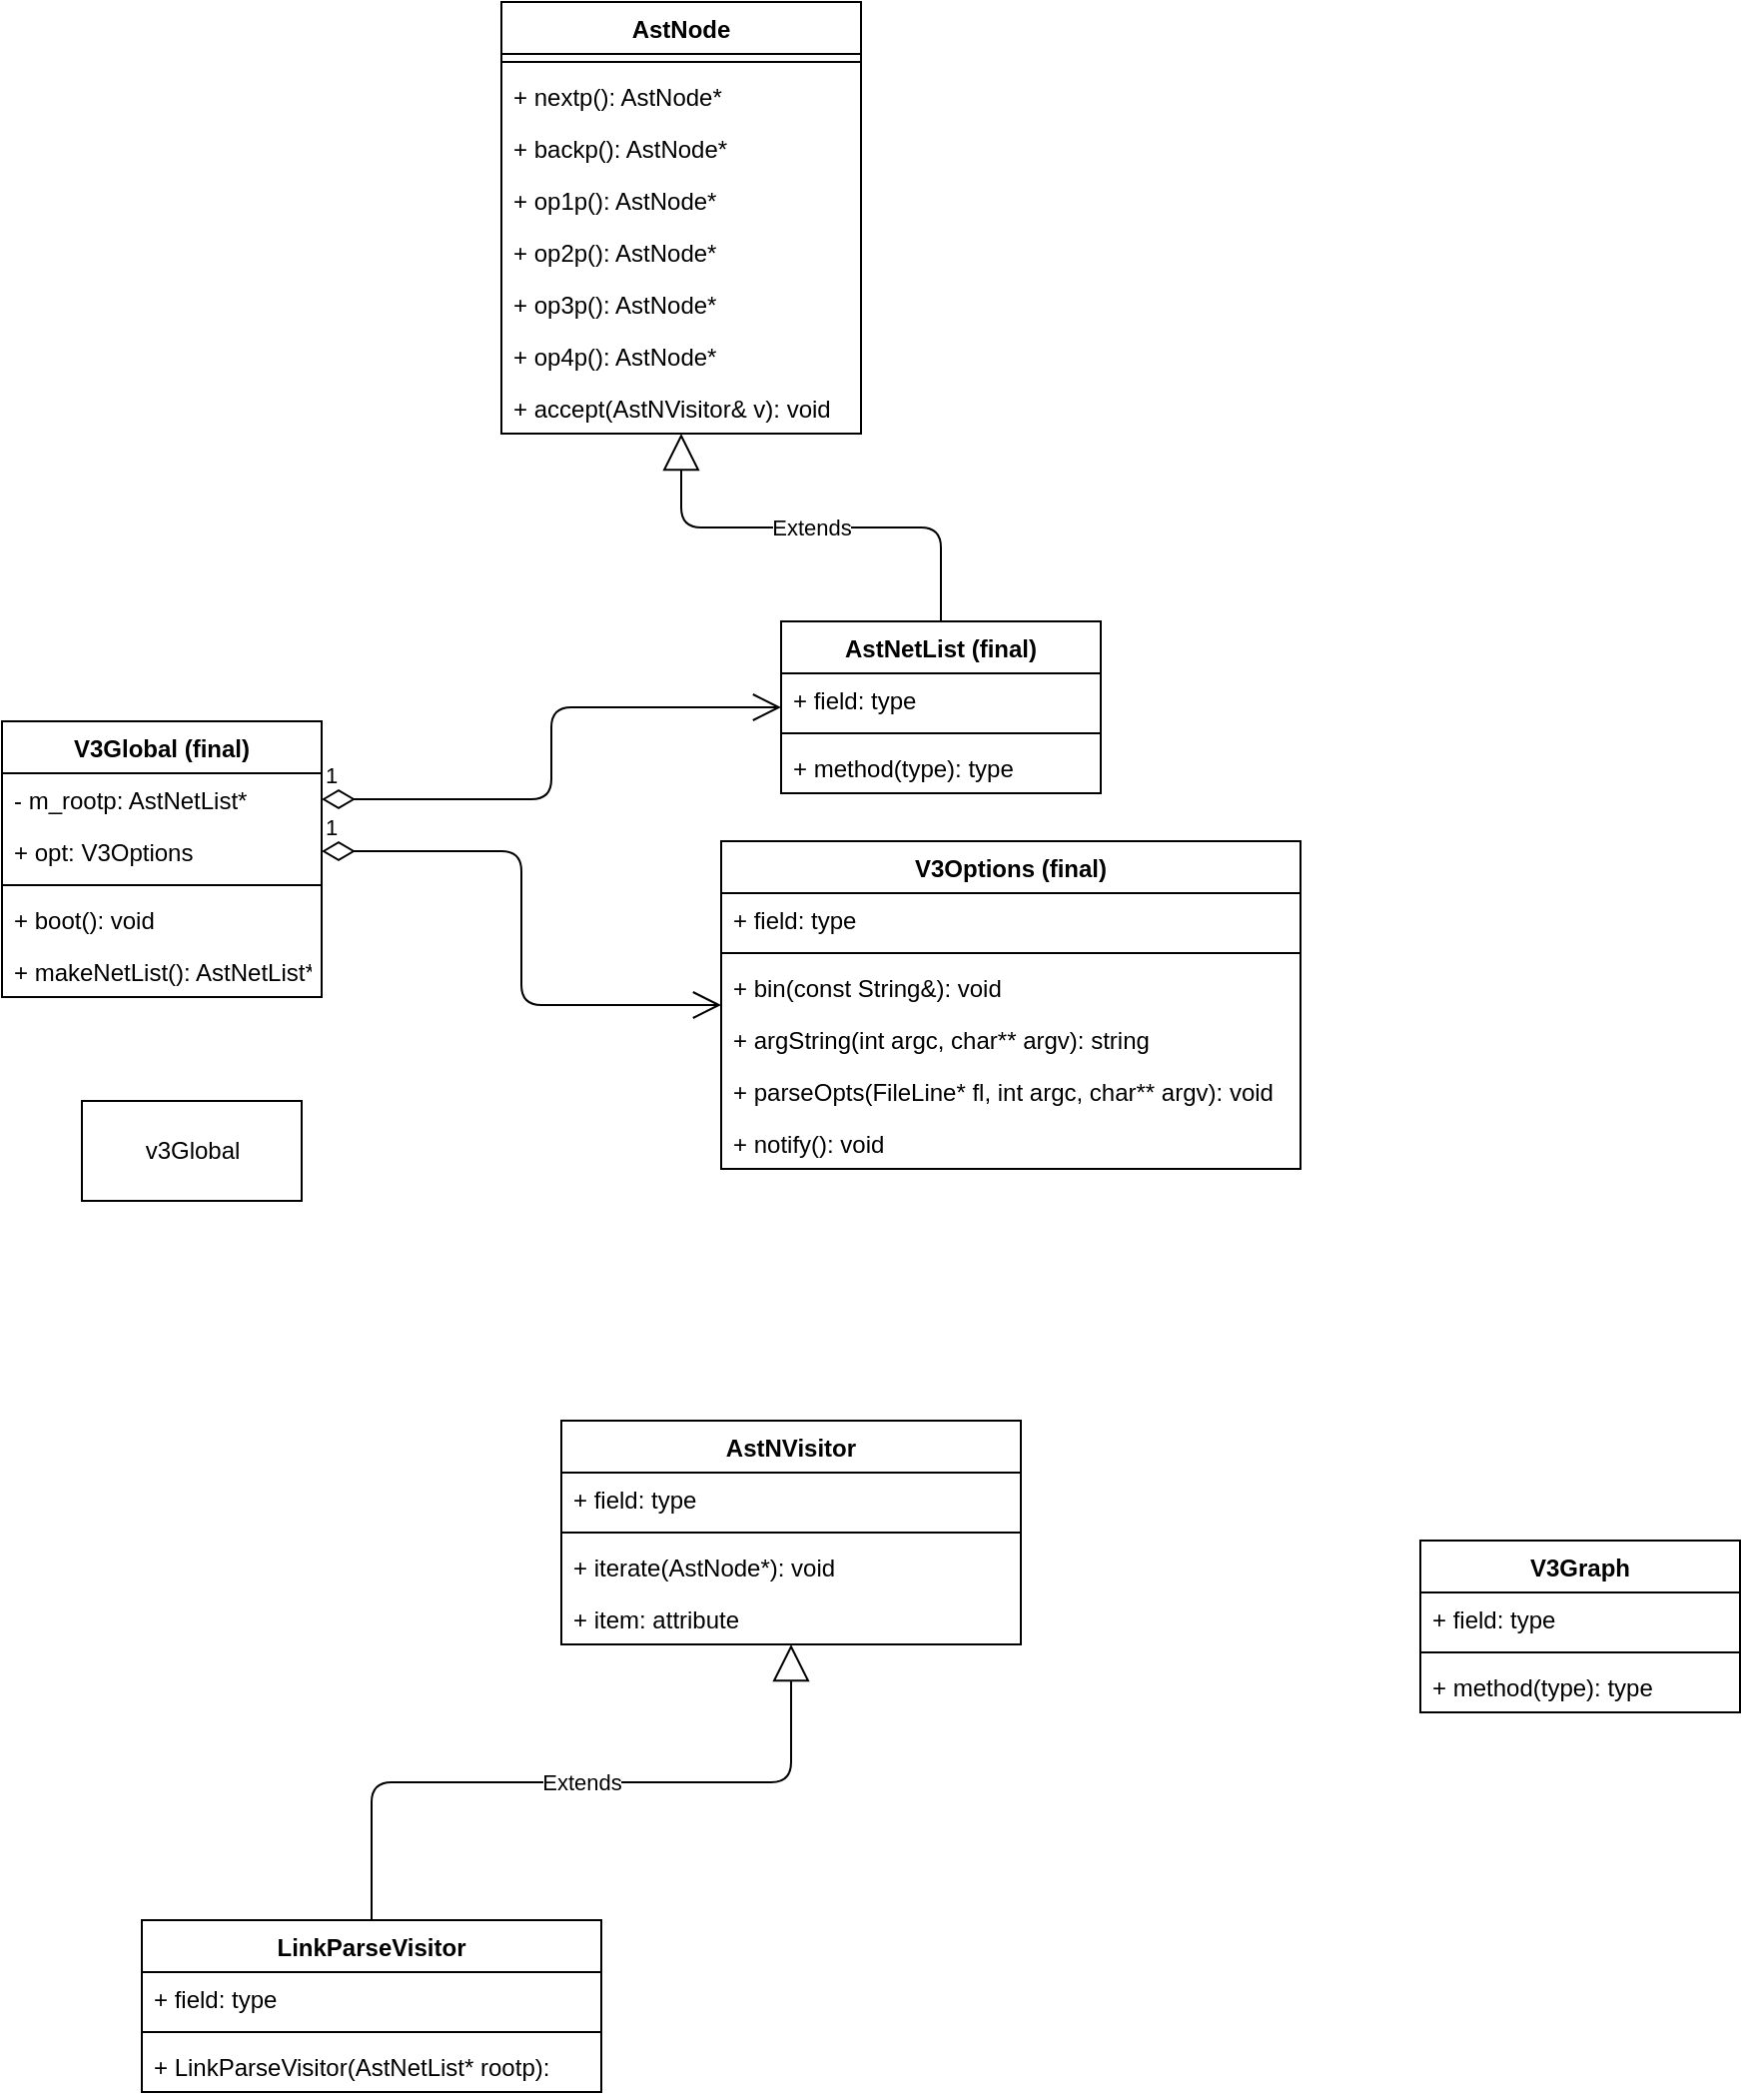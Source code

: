 <mxfile version="14.6.6" type="github">
  <diagram id="C5RBs43oDa-KdzZeNtuy" name="Page-1">
    <mxGraphModel dx="1422" dy="762" grid="1" gridSize="10" guides="1" tooltips="1" connect="1" arrows="1" fold="1" page="1" pageScale="1" pageWidth="3300" pageHeight="4681" math="0" shadow="0">
      <root>
        <mxCell id="WIyWlLk6GJQsqaUBKTNV-0" />
        <mxCell id="WIyWlLk6GJQsqaUBKTNV-1" parent="WIyWlLk6GJQsqaUBKTNV-0" />
        <mxCell id="ULX5SZzE0qi3kB6kCUKa-0" value="V3Global (final)" style="swimlane;fontStyle=1;align=center;verticalAlign=top;childLayout=stackLayout;horizontal=1;startSize=26;horizontalStack=0;resizeParent=1;resizeParentMax=0;resizeLast=0;collapsible=1;marginBottom=0;" parent="WIyWlLk6GJQsqaUBKTNV-1" vertex="1">
          <mxGeometry x="90" y="390" width="160" height="138" as="geometry" />
        </mxCell>
        <mxCell id="ULX5SZzE0qi3kB6kCUKa-1" value="- m_rootp: AstNetList*" style="text;strokeColor=none;fillColor=none;align=left;verticalAlign=top;spacingLeft=4;spacingRight=4;overflow=hidden;rotatable=0;points=[[0,0.5],[1,0.5]];portConstraint=eastwest;" parent="ULX5SZzE0qi3kB6kCUKa-0" vertex="1">
          <mxGeometry y="26" width="160" height="26" as="geometry" />
        </mxCell>
        <mxCell id="E-qljk5IcUuc3GLCmqaK-0" value="+ opt: V3Options" style="text;strokeColor=none;fillColor=none;align=left;verticalAlign=top;spacingLeft=4;spacingRight=4;overflow=hidden;rotatable=0;points=[[0,0.5],[1,0.5]];portConstraint=eastwest;" vertex="1" parent="ULX5SZzE0qi3kB6kCUKa-0">
          <mxGeometry y="52" width="160" height="26" as="geometry" />
        </mxCell>
        <mxCell id="ULX5SZzE0qi3kB6kCUKa-2" value="" style="line;strokeWidth=1;fillColor=none;align=left;verticalAlign=middle;spacingTop=-1;spacingLeft=3;spacingRight=3;rotatable=0;labelPosition=right;points=[];portConstraint=eastwest;" parent="ULX5SZzE0qi3kB6kCUKa-0" vertex="1">
          <mxGeometry y="78" width="160" height="8" as="geometry" />
        </mxCell>
        <mxCell id="ULX5SZzE0qi3kB6kCUKa-5" value="+ boot(): void" style="text;strokeColor=none;fillColor=none;align=left;verticalAlign=top;spacingLeft=4;spacingRight=4;overflow=hidden;rotatable=0;points=[[0,0.5],[1,0.5]];portConstraint=eastwest;" parent="ULX5SZzE0qi3kB6kCUKa-0" vertex="1">
          <mxGeometry y="86" width="160" height="26" as="geometry" />
        </mxCell>
        <mxCell id="ULX5SZzE0qi3kB6kCUKa-3" value="+ makeNetList(): AstNetList*" style="text;strokeColor=none;fillColor=none;align=left;verticalAlign=top;spacingLeft=4;spacingRight=4;overflow=hidden;rotatable=0;points=[[0,0.5],[1,0.5]];portConstraint=eastwest;" parent="ULX5SZzE0qi3kB6kCUKa-0" vertex="1">
          <mxGeometry y="112" width="160" height="26" as="geometry" />
        </mxCell>
        <mxCell id="ULX5SZzE0qi3kB6kCUKa-4" value="v3Global" style="html=1;" parent="WIyWlLk6GJQsqaUBKTNV-1" vertex="1">
          <mxGeometry x="130" y="580" width="110" height="50" as="geometry" />
        </mxCell>
        <mxCell id="ULX5SZzE0qi3kB6kCUKa-6" value="AstNetList (final)" style="swimlane;fontStyle=1;align=center;verticalAlign=top;childLayout=stackLayout;horizontal=1;startSize=26;horizontalStack=0;resizeParent=1;resizeParentMax=0;resizeLast=0;collapsible=1;marginBottom=0;" parent="WIyWlLk6GJQsqaUBKTNV-1" vertex="1">
          <mxGeometry x="480" y="340" width="160" height="86" as="geometry" />
        </mxCell>
        <mxCell id="ULX5SZzE0qi3kB6kCUKa-7" value="+ field: type" style="text;strokeColor=none;fillColor=none;align=left;verticalAlign=top;spacingLeft=4;spacingRight=4;overflow=hidden;rotatable=0;points=[[0,0.5],[1,0.5]];portConstraint=eastwest;" parent="ULX5SZzE0qi3kB6kCUKa-6" vertex="1">
          <mxGeometry y="26" width="160" height="26" as="geometry" />
        </mxCell>
        <mxCell id="ULX5SZzE0qi3kB6kCUKa-8" value="" style="line;strokeWidth=1;fillColor=none;align=left;verticalAlign=middle;spacingTop=-1;spacingLeft=3;spacingRight=3;rotatable=0;labelPosition=right;points=[];portConstraint=eastwest;" parent="ULX5SZzE0qi3kB6kCUKa-6" vertex="1">
          <mxGeometry y="52" width="160" height="8" as="geometry" />
        </mxCell>
        <mxCell id="ULX5SZzE0qi3kB6kCUKa-9" value="+ method(type): type" style="text;strokeColor=none;fillColor=none;align=left;verticalAlign=top;spacingLeft=4;spacingRight=4;overflow=hidden;rotatable=0;points=[[0,0.5],[1,0.5]];portConstraint=eastwest;" parent="ULX5SZzE0qi3kB6kCUKa-6" vertex="1">
          <mxGeometry y="60" width="160" height="26" as="geometry" />
        </mxCell>
        <mxCell id="ULX5SZzE0qi3kB6kCUKa-10" value="1" style="endArrow=open;html=1;endSize=12;startArrow=diamondThin;startSize=14;startFill=0;edgeStyle=orthogonalEdgeStyle;align=left;verticalAlign=bottom;" parent="WIyWlLk6GJQsqaUBKTNV-1" source="ULX5SZzE0qi3kB6kCUKa-1" target="ULX5SZzE0qi3kB6kCUKa-6" edge="1">
          <mxGeometry x="-1" y="3" relative="1" as="geometry">
            <mxPoint x="430" y="540" as="sourcePoint" />
            <mxPoint x="590" y="540" as="targetPoint" />
          </mxGeometry>
        </mxCell>
        <mxCell id="ULX5SZzE0qi3kB6kCUKa-11" value="AstNode" style="swimlane;fontStyle=1;align=center;verticalAlign=top;childLayout=stackLayout;horizontal=1;startSize=26;horizontalStack=0;resizeParent=1;resizeParentMax=0;resizeLast=0;collapsible=1;marginBottom=0;" parent="WIyWlLk6GJQsqaUBKTNV-1" vertex="1">
          <mxGeometry x="340" y="30" width="180" height="216" as="geometry" />
        </mxCell>
        <mxCell id="ULX5SZzE0qi3kB6kCUKa-13" value="" style="line;strokeWidth=1;fillColor=none;align=left;verticalAlign=middle;spacingTop=-1;spacingLeft=3;spacingRight=3;rotatable=0;labelPosition=right;points=[];portConstraint=eastwest;" parent="ULX5SZzE0qi3kB6kCUKa-11" vertex="1">
          <mxGeometry y="26" width="180" height="8" as="geometry" />
        </mxCell>
        <mxCell id="ULX5SZzE0qi3kB6kCUKa-12" value="+ nextp(): AstNode*" style="text;strokeColor=none;fillColor=none;align=left;verticalAlign=top;spacingLeft=4;spacingRight=4;overflow=hidden;rotatable=0;points=[[0,0.5],[1,0.5]];portConstraint=eastwest;" parent="ULX5SZzE0qi3kB6kCUKa-11" vertex="1">
          <mxGeometry y="34" width="180" height="26" as="geometry" />
        </mxCell>
        <mxCell id="ULX5SZzE0qi3kB6kCUKa-20" value="+ backp(): AstNode*" style="text;strokeColor=none;fillColor=none;align=left;verticalAlign=top;spacingLeft=4;spacingRight=4;overflow=hidden;rotatable=0;points=[[0,0.5],[1,0.5]];portConstraint=eastwest;" parent="ULX5SZzE0qi3kB6kCUKa-11" vertex="1">
          <mxGeometry y="60" width="180" height="26" as="geometry" />
        </mxCell>
        <mxCell id="ULX5SZzE0qi3kB6kCUKa-21" value="+ op1p(): AstNode*" style="text;strokeColor=none;fillColor=none;align=left;verticalAlign=top;spacingLeft=4;spacingRight=4;overflow=hidden;rotatable=0;points=[[0,0.5],[1,0.5]];portConstraint=eastwest;" parent="ULX5SZzE0qi3kB6kCUKa-11" vertex="1">
          <mxGeometry y="86" width="180" height="26" as="geometry" />
        </mxCell>
        <mxCell id="ULX5SZzE0qi3kB6kCUKa-24" value="+ op2p(): AstNode*" style="text;strokeColor=none;fillColor=none;align=left;verticalAlign=top;spacingLeft=4;spacingRight=4;overflow=hidden;rotatable=0;points=[[0,0.5],[1,0.5]];portConstraint=eastwest;" parent="ULX5SZzE0qi3kB6kCUKa-11" vertex="1">
          <mxGeometry y="112" width="180" height="26" as="geometry" />
        </mxCell>
        <mxCell id="ULX5SZzE0qi3kB6kCUKa-23" value="+ op3p(): AstNode*" style="text;strokeColor=none;fillColor=none;align=left;verticalAlign=top;spacingLeft=4;spacingRight=4;overflow=hidden;rotatable=0;points=[[0,0.5],[1,0.5]];portConstraint=eastwest;" parent="ULX5SZzE0qi3kB6kCUKa-11" vertex="1">
          <mxGeometry y="138" width="180" height="26" as="geometry" />
        </mxCell>
        <mxCell id="ULX5SZzE0qi3kB6kCUKa-22" value="+ op4p(): AstNode*" style="text;strokeColor=none;fillColor=none;align=left;verticalAlign=top;spacingLeft=4;spacingRight=4;overflow=hidden;rotatable=0;points=[[0,0.5],[1,0.5]];portConstraint=eastwest;" parent="ULX5SZzE0qi3kB6kCUKa-11" vertex="1">
          <mxGeometry y="164" width="180" height="26" as="geometry" />
        </mxCell>
        <mxCell id="ULX5SZzE0qi3kB6kCUKa-14" value="+ accept(AstNVisitor&amp; v): void" style="text;strokeColor=none;fillColor=none;align=left;verticalAlign=top;spacingLeft=4;spacingRight=4;overflow=hidden;rotatable=0;points=[[0,0.5],[1,0.5]];portConstraint=eastwest;" parent="ULX5SZzE0qi3kB6kCUKa-11" vertex="1">
          <mxGeometry y="190" width="180" height="26" as="geometry" />
        </mxCell>
        <mxCell id="ULX5SZzE0qi3kB6kCUKa-19" value="Extends" style="endArrow=block;endSize=16;endFill=0;html=1;edgeStyle=orthogonalEdgeStyle;" parent="WIyWlLk6GJQsqaUBKTNV-1" source="ULX5SZzE0qi3kB6kCUKa-6" target="ULX5SZzE0qi3kB6kCUKa-11" edge="1">
          <mxGeometry width="160" relative="1" as="geometry">
            <mxPoint x="510" y="560" as="sourcePoint" />
            <mxPoint x="630" y="238" as="targetPoint" />
          </mxGeometry>
        </mxCell>
        <mxCell id="E-qljk5IcUuc3GLCmqaK-1" value="V3Options (final)" style="swimlane;fontStyle=1;align=center;verticalAlign=top;childLayout=stackLayout;horizontal=1;startSize=26;horizontalStack=0;resizeParent=1;resizeParentMax=0;resizeLast=0;collapsible=1;marginBottom=0;" vertex="1" parent="WIyWlLk6GJQsqaUBKTNV-1">
          <mxGeometry x="450" y="450" width="290" height="164" as="geometry" />
        </mxCell>
        <mxCell id="E-qljk5IcUuc3GLCmqaK-2" value="+ field: type" style="text;strokeColor=none;fillColor=none;align=left;verticalAlign=top;spacingLeft=4;spacingRight=4;overflow=hidden;rotatable=0;points=[[0,0.5],[1,0.5]];portConstraint=eastwest;" vertex="1" parent="E-qljk5IcUuc3GLCmqaK-1">
          <mxGeometry y="26" width="290" height="26" as="geometry" />
        </mxCell>
        <mxCell id="E-qljk5IcUuc3GLCmqaK-3" value="" style="line;strokeWidth=1;fillColor=none;align=left;verticalAlign=middle;spacingTop=-1;spacingLeft=3;spacingRight=3;rotatable=0;labelPosition=right;points=[];portConstraint=eastwest;" vertex="1" parent="E-qljk5IcUuc3GLCmqaK-1">
          <mxGeometry y="52" width="290" height="8" as="geometry" />
        </mxCell>
        <mxCell id="E-qljk5IcUuc3GLCmqaK-4" value="+ bin(const String&amp;): void" style="text;strokeColor=none;fillColor=none;align=left;verticalAlign=top;spacingLeft=4;spacingRight=4;overflow=hidden;rotatable=0;points=[[0,0.5],[1,0.5]];portConstraint=eastwest;" vertex="1" parent="E-qljk5IcUuc3GLCmqaK-1">
          <mxGeometry y="60" width="290" height="26" as="geometry" />
        </mxCell>
        <mxCell id="E-qljk5IcUuc3GLCmqaK-5" value="+ argString(int argc, char** argv): string" style="text;strokeColor=none;fillColor=none;align=left;verticalAlign=top;spacingLeft=4;spacingRight=4;overflow=hidden;rotatable=0;points=[[0,0.5],[1,0.5]];portConstraint=eastwest;" vertex="1" parent="E-qljk5IcUuc3GLCmqaK-1">
          <mxGeometry y="86" width="290" height="26" as="geometry" />
        </mxCell>
        <mxCell id="E-qljk5IcUuc3GLCmqaK-7" value="+ parseOpts(FileLine* fl, int argc, char** argv): void" style="text;strokeColor=none;fillColor=none;align=left;verticalAlign=top;spacingLeft=4;spacingRight=4;overflow=hidden;rotatable=0;points=[[0,0.5],[1,0.5]];portConstraint=eastwest;" vertex="1" parent="E-qljk5IcUuc3GLCmqaK-1">
          <mxGeometry y="112" width="290" height="26" as="geometry" />
        </mxCell>
        <mxCell id="E-qljk5IcUuc3GLCmqaK-8" value="+ notify(): void" style="text;strokeColor=none;fillColor=none;align=left;verticalAlign=top;spacingLeft=4;spacingRight=4;overflow=hidden;rotatable=0;points=[[0,0.5],[1,0.5]];portConstraint=eastwest;" vertex="1" parent="E-qljk5IcUuc3GLCmqaK-1">
          <mxGeometry y="138" width="290" height="26" as="geometry" />
        </mxCell>
        <mxCell id="E-qljk5IcUuc3GLCmqaK-6" value="1" style="endArrow=open;html=1;endSize=12;startArrow=diamondThin;startSize=14;startFill=0;edgeStyle=orthogonalEdgeStyle;align=left;verticalAlign=bottom;" edge="1" parent="WIyWlLk6GJQsqaUBKTNV-1" source="E-qljk5IcUuc3GLCmqaK-0" target="E-qljk5IcUuc3GLCmqaK-1">
          <mxGeometry x="-1" y="3" relative="1" as="geometry">
            <mxPoint x="340" y="500" as="sourcePoint" />
            <mxPoint x="500" y="500" as="targetPoint" />
          </mxGeometry>
        </mxCell>
        <mxCell id="E-qljk5IcUuc3GLCmqaK-9" value="LinkParseVisitor" style="swimlane;fontStyle=1;align=center;verticalAlign=top;childLayout=stackLayout;horizontal=1;startSize=26;horizontalStack=0;resizeParent=1;resizeParentMax=0;resizeLast=0;collapsible=1;marginBottom=0;" vertex="1" parent="WIyWlLk6GJQsqaUBKTNV-1">
          <mxGeometry x="160" y="990" width="230" height="86" as="geometry" />
        </mxCell>
        <mxCell id="E-qljk5IcUuc3GLCmqaK-10" value="+ field: type" style="text;strokeColor=none;fillColor=none;align=left;verticalAlign=top;spacingLeft=4;spacingRight=4;overflow=hidden;rotatable=0;points=[[0,0.5],[1,0.5]];portConstraint=eastwest;" vertex="1" parent="E-qljk5IcUuc3GLCmqaK-9">
          <mxGeometry y="26" width="230" height="26" as="geometry" />
        </mxCell>
        <mxCell id="E-qljk5IcUuc3GLCmqaK-11" value="" style="line;strokeWidth=1;fillColor=none;align=left;verticalAlign=middle;spacingTop=-1;spacingLeft=3;spacingRight=3;rotatable=0;labelPosition=right;points=[];portConstraint=eastwest;" vertex="1" parent="E-qljk5IcUuc3GLCmqaK-9">
          <mxGeometry y="52" width="230" height="8" as="geometry" />
        </mxCell>
        <mxCell id="E-qljk5IcUuc3GLCmqaK-12" value="+ LinkParseVisitor(AstNetList* rootp): " style="text;strokeColor=none;fillColor=none;align=left;verticalAlign=top;spacingLeft=4;spacingRight=4;overflow=hidden;rotatable=0;points=[[0,0.5],[1,0.5]];portConstraint=eastwest;" vertex="1" parent="E-qljk5IcUuc3GLCmqaK-9">
          <mxGeometry y="60" width="230" height="26" as="geometry" />
        </mxCell>
        <mxCell id="E-qljk5IcUuc3GLCmqaK-13" value="AstNVisitor" style="swimlane;fontStyle=1;align=center;verticalAlign=top;childLayout=stackLayout;horizontal=1;startSize=26;horizontalStack=0;resizeParent=1;resizeParentMax=0;resizeLast=0;collapsible=1;marginBottom=0;" vertex="1" parent="WIyWlLk6GJQsqaUBKTNV-1">
          <mxGeometry x="370" y="740" width="230" height="112" as="geometry" />
        </mxCell>
        <mxCell id="E-qljk5IcUuc3GLCmqaK-14" value="+ field: type" style="text;strokeColor=none;fillColor=none;align=left;verticalAlign=top;spacingLeft=4;spacingRight=4;overflow=hidden;rotatable=0;points=[[0,0.5],[1,0.5]];portConstraint=eastwest;" vertex="1" parent="E-qljk5IcUuc3GLCmqaK-13">
          <mxGeometry y="26" width="230" height="26" as="geometry" />
        </mxCell>
        <mxCell id="E-qljk5IcUuc3GLCmqaK-15" value="" style="line;strokeWidth=1;fillColor=none;align=left;verticalAlign=middle;spacingTop=-1;spacingLeft=3;spacingRight=3;rotatable=0;labelPosition=right;points=[];portConstraint=eastwest;" vertex="1" parent="E-qljk5IcUuc3GLCmqaK-13">
          <mxGeometry y="52" width="230" height="8" as="geometry" />
        </mxCell>
        <mxCell id="E-qljk5IcUuc3GLCmqaK-16" value="+ iterate(AstNode*): void" style="text;strokeColor=none;fillColor=none;align=left;verticalAlign=top;spacingLeft=4;spacingRight=4;overflow=hidden;rotatable=0;points=[[0,0.5],[1,0.5]];portConstraint=eastwest;" vertex="1" parent="E-qljk5IcUuc3GLCmqaK-13">
          <mxGeometry y="60" width="230" height="26" as="geometry" />
        </mxCell>
        <mxCell id="E-qljk5IcUuc3GLCmqaK-18" value="+ item: attribute" style="text;strokeColor=none;fillColor=none;align=left;verticalAlign=top;spacingLeft=4;spacingRight=4;overflow=hidden;rotatable=0;points=[[0,0.5],[1,0.5]];portConstraint=eastwest;" vertex="1" parent="E-qljk5IcUuc3GLCmqaK-13">
          <mxGeometry y="86" width="230" height="26" as="geometry" />
        </mxCell>
        <mxCell id="E-qljk5IcUuc3GLCmqaK-17" value="Extends" style="endArrow=block;endSize=16;endFill=0;html=1;exitX=0.5;exitY=0;exitDx=0;exitDy=0;edgeStyle=orthogonalEdgeStyle;" edge="1" parent="WIyWlLk6GJQsqaUBKTNV-1" source="E-qljk5IcUuc3GLCmqaK-9" target="E-qljk5IcUuc3GLCmqaK-13">
          <mxGeometry width="160" relative="1" as="geometry">
            <mxPoint x="500" y="1000" as="sourcePoint" />
            <mxPoint x="660" y="1000" as="targetPoint" />
          </mxGeometry>
        </mxCell>
        <mxCell id="E-qljk5IcUuc3GLCmqaK-23" value="V3Graph" style="swimlane;fontStyle=1;align=center;verticalAlign=top;childLayout=stackLayout;horizontal=1;startSize=26;horizontalStack=0;resizeParent=1;resizeParentMax=0;resizeLast=0;collapsible=1;marginBottom=0;" vertex="1" parent="WIyWlLk6GJQsqaUBKTNV-1">
          <mxGeometry x="800" y="800" width="160" height="86" as="geometry" />
        </mxCell>
        <mxCell id="E-qljk5IcUuc3GLCmqaK-24" value="+ field: type" style="text;strokeColor=none;fillColor=none;align=left;verticalAlign=top;spacingLeft=4;spacingRight=4;overflow=hidden;rotatable=0;points=[[0,0.5],[1,0.5]];portConstraint=eastwest;" vertex="1" parent="E-qljk5IcUuc3GLCmqaK-23">
          <mxGeometry y="26" width="160" height="26" as="geometry" />
        </mxCell>
        <mxCell id="E-qljk5IcUuc3GLCmqaK-25" value="" style="line;strokeWidth=1;fillColor=none;align=left;verticalAlign=middle;spacingTop=-1;spacingLeft=3;spacingRight=3;rotatable=0;labelPosition=right;points=[];portConstraint=eastwest;" vertex="1" parent="E-qljk5IcUuc3GLCmqaK-23">
          <mxGeometry y="52" width="160" height="8" as="geometry" />
        </mxCell>
        <mxCell id="E-qljk5IcUuc3GLCmqaK-26" value="+ method(type): type" style="text;strokeColor=none;fillColor=none;align=left;verticalAlign=top;spacingLeft=4;spacingRight=4;overflow=hidden;rotatable=0;points=[[0,0.5],[1,0.5]];portConstraint=eastwest;" vertex="1" parent="E-qljk5IcUuc3GLCmqaK-23">
          <mxGeometry y="60" width="160" height="26" as="geometry" />
        </mxCell>
      </root>
    </mxGraphModel>
  </diagram>
</mxfile>
